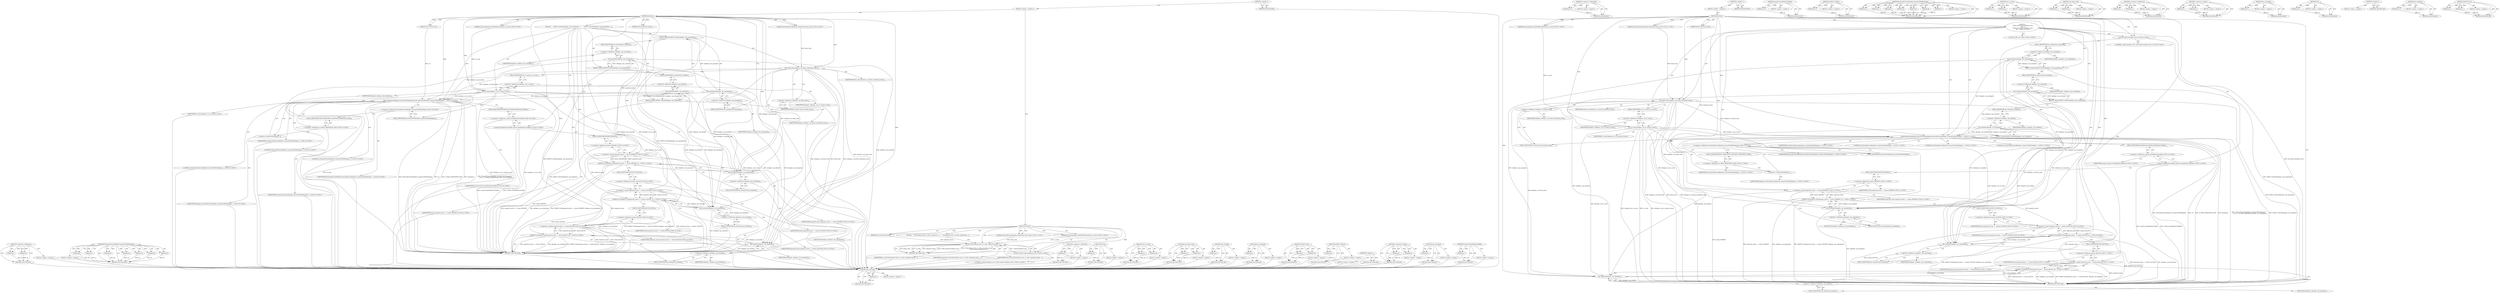 digraph "content.RunAllTasksUntilIdle" {
vulnerable_136 [label=<(METHOD,has_launched)>];
vulnerable_137 [label=<(PARAM,p1)>];
vulnerable_138 [label=<(BLOCK,&lt;empty&gt;,&lt;empty&gt;)>];
vulnerable_139 [label=<(METHOD_RETURN,ANY)>];
vulnerable_164 [label=<(METHOD,&lt;operator&gt;.addressOf)>];
vulnerable_165 [label=<(PARAM,p1)>];
vulnerable_166 [label=<(BLOCK,&lt;empty&gt;,&lt;empty&gt;)>];
vulnerable_167 [label=<(METHOD_RETURN,ANY)>];
vulnerable_6 [label=<(METHOD,&lt;global&gt;)<SUB>1</SUB>>];
vulnerable_7 [label=<(BLOCK,&lt;empty&gt;,&lt;empty&gt;)<SUB>1</SUB>>];
vulnerable_8 [label=<(METHOD,DoTest)<SUB>1</SUB>>];
vulnerable_9 [label="<(PARAM,ExternalProtocolHandler::BlockState block_state)<SUB>1</SUB>>"];
vulnerable_10 [label="<(PARAM,shell_integration::DefaultWebClientState os_state)<SUB>2</SUB>>"];
vulnerable_11 [label=<(PARAM,Action expected_action)<SUB>3</SUB>>];
vulnerable_12 [label="<(BLOCK,{
    GURL url(&quot;mailto:test@test.com&quot;);
     EX...,{
    GURL url(&quot;mailto:test@test.com&quot;);
     EX...)<SUB>3</SUB>>"];
vulnerable_13 [label="<(LOCAL,GURL url: GURL)<SUB>4</SUB>>"];
vulnerable_14 [label="<(url,url(&quot;mailto:test@test.com&quot;))<SUB>4</SUB>>"];
vulnerable_15 [label="<(LITERAL,&quot;mailto:test@test.com&quot;,url(&quot;mailto:test@test.com&quot;))<SUB>4</SUB>>"];
vulnerable_16 [label=<(EXPECT_FALSE,EXPECT_FALSE(delegate_.has_prompted()))<SUB>5</SUB>>];
vulnerable_17 [label=<(has_prompted,delegate_.has_prompted())<SUB>5</SUB>>];
vulnerable_18 [label=<(&lt;operator&gt;.fieldAccess,delegate_.has_prompted)<SUB>5</SUB>>];
vulnerable_19 [label=<(IDENTIFIER,delegate_,delegate_.has_prompted())<SUB>5</SUB>>];
vulnerable_20 [label=<(FIELD_IDENTIFIER,has_prompted,has_prompted)<SUB>5</SUB>>];
vulnerable_21 [label=<(EXPECT_FALSE,EXPECT_FALSE(delegate_.has_launched()))<SUB>6</SUB>>];
vulnerable_22 [label=<(has_launched,delegate_.has_launched())<SUB>6</SUB>>];
vulnerable_23 [label=<(&lt;operator&gt;.fieldAccess,delegate_.has_launched)<SUB>6</SUB>>];
vulnerable_24 [label=<(IDENTIFIER,delegate_,delegate_.has_launched())<SUB>6</SUB>>];
vulnerable_25 [label=<(FIELD_IDENTIFIER,has_launched,has_launched)<SUB>6</SUB>>];
vulnerable_26 [label=<(EXPECT_FALSE,EXPECT_FALSE(delegate_.has_blocked()))<SUB>7</SUB>>];
vulnerable_27 [label=<(has_blocked,delegate_.has_blocked())<SUB>7</SUB>>];
vulnerable_28 [label=<(&lt;operator&gt;.fieldAccess,delegate_.has_blocked)<SUB>7</SUB>>];
vulnerable_29 [label=<(IDENTIFIER,delegate_,delegate_.has_blocked())<SUB>7</SUB>>];
vulnerable_30 [label=<(FIELD_IDENTIFIER,has_blocked,has_blocked)<SUB>7</SUB>>];
vulnerable_31 [label=<(set_block_state,delegate_.set_block_state(block_state))<SUB>9</SUB>>];
vulnerable_32 [label=<(&lt;operator&gt;.fieldAccess,delegate_.set_block_state)<SUB>9</SUB>>];
vulnerable_33 [label=<(IDENTIFIER,delegate_,delegate_.set_block_state(block_state))<SUB>9</SUB>>];
vulnerable_34 [label=<(FIELD_IDENTIFIER,set_block_state,set_block_state)<SUB>9</SUB>>];
vulnerable_35 [label=<(IDENTIFIER,block_state,delegate_.set_block_state(block_state))<SUB>9</SUB>>];
vulnerable_36 [label=<(set_os_state,delegate_.set_os_state(os_state))<SUB>10</SUB>>];
vulnerable_37 [label=<(&lt;operator&gt;.fieldAccess,delegate_.set_os_state)<SUB>10</SUB>>];
vulnerable_38 [label=<(IDENTIFIER,delegate_,delegate_.set_os_state(os_state))<SUB>10</SUB>>];
vulnerable_39 [label=<(FIELD_IDENTIFIER,set_os_state,set_os_state)<SUB>10</SUB>>];
vulnerable_40 [label=<(IDENTIFIER,os_state,delegate_.set_os_state(os_state))<SUB>10</SUB>>];
vulnerable_41 [label="<(ExternalProtocolHandler.LaunchUrlWithDelegate,ExternalProtocolHandler::LaunchUrlWithDelegate(...)<SUB>11</SUB>>"];
vulnerable_42 [label="<(&lt;operator&gt;.fieldAccess,ExternalProtocolHandler::LaunchUrlWithDelegate)<SUB>11</SUB>>"];
vulnerable_43 [label="<(IDENTIFIER,ExternalProtocolHandler,ExternalProtocolHandler::LaunchUrlWithDelegate(...)<SUB>11</SUB>>"];
vulnerable_44 [label=<(FIELD_IDENTIFIER,LaunchUrlWithDelegate,LaunchUrlWithDelegate)<SUB>11</SUB>>];
vulnerable_45 [label="<(IDENTIFIER,url,ExternalProtocolHandler::LaunchUrlWithDelegate(...)<SUB>12</SUB>>"];
vulnerable_46 [label="<(LITERAL,0,ExternalProtocolHandler::LaunchUrlWithDelegate(...)<SUB>12</SUB>>"];
vulnerable_47 [label="<(LITERAL,0,ExternalProtocolHandler::LaunchUrlWithDelegate(...)<SUB>12</SUB>>"];
vulnerable_48 [label="<(&lt;operator&gt;.fieldAccess,ui::PAGE_TRANSITION_LINK)<SUB>12</SUB>>"];
vulnerable_49 [label="<(IDENTIFIER,ui,ExternalProtocolHandler::LaunchUrlWithDelegate(...)<SUB>12</SUB>>"];
vulnerable_50 [label=<(FIELD_IDENTIFIER,PAGE_TRANSITION_LINK,PAGE_TRANSITION_LINK)<SUB>12</SUB>>];
vulnerable_51 [label="<(LITERAL,true,ExternalProtocolHandler::LaunchUrlWithDelegate(...)<SUB>12</SUB>>"];
vulnerable_52 [label=<(&lt;operator&gt;.addressOf,&amp;delegate_)<SUB>12</SUB>>];
vulnerable_53 [label="<(IDENTIFIER,delegate_,ExternalProtocolHandler::LaunchUrlWithDelegate(...)<SUB>12</SUB>>"];
vulnerable_54 [label="<(content.RunAllTasksUntilIdle,content::RunAllTasksUntilIdle())<SUB>13</SUB>>"];
vulnerable_55 [label="<(&lt;operator&gt;.fieldAccess,content::RunAllTasksUntilIdle)<SUB>13</SUB>>"];
vulnerable_56 [label="<(IDENTIFIER,content,content::RunAllTasksUntilIdle())<SUB>13</SUB>>"];
vulnerable_57 [label=<(FIELD_IDENTIFIER,RunAllTasksUntilIdle,RunAllTasksUntilIdle)<SUB>13</SUB>>];
vulnerable_58 [label="<(EXPECT_EQ,EXPECT_EQ(expected_action == Action::PROMPT, de...)<SUB>15</SUB>>"];
vulnerable_59 [label="<(&lt;operator&gt;.equals,expected_action == Action::PROMPT)<SUB>15</SUB>>"];
vulnerable_60 [label="<(IDENTIFIER,expected_action,expected_action == Action::PROMPT)<SUB>15</SUB>>"];
vulnerable_61 [label="<(&lt;operator&gt;.fieldAccess,Action::PROMPT)<SUB>15</SUB>>"];
vulnerable_62 [label="<(IDENTIFIER,Action,expected_action == Action::PROMPT)<SUB>15</SUB>>"];
vulnerable_63 [label=<(FIELD_IDENTIFIER,PROMPT,PROMPT)<SUB>15</SUB>>];
vulnerable_64 [label=<(has_prompted,delegate_.has_prompted())<SUB>15</SUB>>];
vulnerable_65 [label=<(&lt;operator&gt;.fieldAccess,delegate_.has_prompted)<SUB>15</SUB>>];
vulnerable_66 [label=<(IDENTIFIER,delegate_,delegate_.has_prompted())<SUB>15</SUB>>];
vulnerable_67 [label=<(FIELD_IDENTIFIER,has_prompted,has_prompted)<SUB>15</SUB>>];
vulnerable_68 [label="<(EXPECT_EQ,EXPECT_EQ(expected_action == Action::LAUNCH, de...)<SUB>16</SUB>>"];
vulnerable_69 [label="<(&lt;operator&gt;.equals,expected_action == Action::LAUNCH)<SUB>16</SUB>>"];
vulnerable_70 [label="<(IDENTIFIER,expected_action,expected_action == Action::LAUNCH)<SUB>16</SUB>>"];
vulnerable_71 [label="<(&lt;operator&gt;.fieldAccess,Action::LAUNCH)<SUB>16</SUB>>"];
vulnerable_72 [label="<(IDENTIFIER,Action,expected_action == Action::LAUNCH)<SUB>16</SUB>>"];
vulnerable_73 [label=<(FIELD_IDENTIFIER,LAUNCH,LAUNCH)<SUB>16</SUB>>];
vulnerable_74 [label=<(has_launched,delegate_.has_launched())<SUB>16</SUB>>];
vulnerable_75 [label=<(&lt;operator&gt;.fieldAccess,delegate_.has_launched)<SUB>16</SUB>>];
vulnerable_76 [label=<(IDENTIFIER,delegate_,delegate_.has_launched())<SUB>16</SUB>>];
vulnerable_77 [label=<(FIELD_IDENTIFIER,has_launched,has_launched)<SUB>16</SUB>>];
vulnerable_78 [label="<(EXPECT_EQ,EXPECT_EQ(expected_action == Action::BLOCK, del...)<SUB>17</SUB>>"];
vulnerable_79 [label="<(&lt;operator&gt;.equals,expected_action == Action::BLOCK)<SUB>17</SUB>>"];
vulnerable_80 [label="<(IDENTIFIER,expected_action,expected_action == Action::BLOCK)<SUB>17</SUB>>"];
vulnerable_81 [label="<(&lt;operator&gt;.fieldAccess,Action::BLOCK)<SUB>17</SUB>>"];
vulnerable_82 [label="<(IDENTIFIER,Action,expected_action == Action::BLOCK)<SUB>17</SUB>>"];
vulnerable_83 [label=<(FIELD_IDENTIFIER,BLOCK,BLOCK)<SUB>17</SUB>>];
vulnerable_84 [label=<(has_blocked,delegate_.has_blocked())<SUB>17</SUB>>];
vulnerable_85 [label=<(&lt;operator&gt;.fieldAccess,delegate_.has_blocked)<SUB>17</SUB>>];
vulnerable_86 [label=<(IDENTIFIER,delegate_,delegate_.has_blocked())<SUB>17</SUB>>];
vulnerable_87 [label=<(FIELD_IDENTIFIER,has_blocked,has_blocked)<SUB>17</SUB>>];
vulnerable_88 [label=<(METHOD_RETURN,void)<SUB>1</SUB>>];
vulnerable_90 [label=<(METHOD_RETURN,ANY)<SUB>1</SUB>>];
vulnerable_168 [label=<(METHOD,content.RunAllTasksUntilIdle)>];
vulnerable_169 [label=<(PARAM,p1)>];
vulnerable_170 [label=<(BLOCK,&lt;empty&gt;,&lt;empty&gt;)>];
vulnerable_171 [label=<(METHOD_RETURN,ANY)>];
vulnerable_123 [label=<(METHOD,EXPECT_FALSE)>];
vulnerable_124 [label=<(PARAM,p1)>];
vulnerable_125 [label=<(BLOCK,&lt;empty&gt;,&lt;empty&gt;)>];
vulnerable_126 [label=<(METHOD_RETURN,ANY)>];
vulnerable_154 [label=<(METHOD,ExternalProtocolHandler.LaunchUrlWithDelegate)>];
vulnerable_155 [label=<(PARAM,p1)>];
vulnerable_156 [label=<(PARAM,p2)>];
vulnerable_157 [label=<(PARAM,p3)>];
vulnerable_158 [label=<(PARAM,p4)>];
vulnerable_159 [label=<(PARAM,p5)>];
vulnerable_160 [label=<(PARAM,p6)>];
vulnerable_161 [label=<(PARAM,p7)>];
vulnerable_162 [label=<(BLOCK,&lt;empty&gt;,&lt;empty&gt;)>];
vulnerable_163 [label=<(METHOD_RETURN,ANY)>];
vulnerable_149 [label=<(METHOD,set_os_state)>];
vulnerable_150 [label=<(PARAM,p1)>];
vulnerable_151 [label=<(PARAM,p2)>];
vulnerable_152 [label=<(BLOCK,&lt;empty&gt;,&lt;empty&gt;)>];
vulnerable_153 [label=<(METHOD_RETURN,ANY)>];
vulnerable_144 [label=<(METHOD,set_block_state)>];
vulnerable_145 [label=<(PARAM,p1)>];
vulnerable_146 [label=<(PARAM,p2)>];
vulnerable_147 [label=<(BLOCK,&lt;empty&gt;,&lt;empty&gt;)>];
vulnerable_148 [label=<(METHOD_RETURN,ANY)>];
vulnerable_131 [label=<(METHOD,&lt;operator&gt;.fieldAccess)>];
vulnerable_132 [label=<(PARAM,p1)>];
vulnerable_133 [label=<(PARAM,p2)>];
vulnerable_134 [label=<(BLOCK,&lt;empty&gt;,&lt;empty&gt;)>];
vulnerable_135 [label=<(METHOD_RETURN,ANY)>];
vulnerable_177 [label=<(METHOD,&lt;operator&gt;.equals)>];
vulnerable_178 [label=<(PARAM,p1)>];
vulnerable_179 [label=<(PARAM,p2)>];
vulnerable_180 [label=<(BLOCK,&lt;empty&gt;,&lt;empty&gt;)>];
vulnerable_181 [label=<(METHOD_RETURN,ANY)>];
vulnerable_127 [label=<(METHOD,has_prompted)>];
vulnerable_128 [label=<(PARAM,p1)>];
vulnerable_129 [label=<(BLOCK,&lt;empty&gt;,&lt;empty&gt;)>];
vulnerable_130 [label=<(METHOD_RETURN,ANY)>];
vulnerable_119 [label=<(METHOD,url)>];
vulnerable_120 [label=<(PARAM,p1)>];
vulnerable_121 [label=<(BLOCK,&lt;empty&gt;,&lt;empty&gt;)>];
vulnerable_122 [label=<(METHOD_RETURN,ANY)>];
vulnerable_113 [label=<(METHOD,&lt;global&gt;)<SUB>1</SUB>>];
vulnerable_114 [label=<(BLOCK,&lt;empty&gt;,&lt;empty&gt;)>];
vulnerable_115 [label=<(METHOD_RETURN,ANY)>];
vulnerable_140 [label=<(METHOD,has_blocked)>];
vulnerable_141 [label=<(PARAM,p1)>];
vulnerable_142 [label=<(BLOCK,&lt;empty&gt;,&lt;empty&gt;)>];
vulnerable_143 [label=<(METHOD_RETURN,ANY)>];
vulnerable_172 [label=<(METHOD,EXPECT_EQ)>];
vulnerable_173 [label=<(PARAM,p1)>];
vulnerable_174 [label=<(PARAM,p2)>];
vulnerable_175 [label=<(BLOCK,&lt;empty&gt;,&lt;empty&gt;)>];
vulnerable_176 [label=<(METHOD_RETURN,ANY)>];
fixed_142 [label=<(METHOD,&lt;operator&gt;.fieldAccess)>];
fixed_143 [label=<(PARAM,p1)>];
fixed_144 [label=<(PARAM,p2)>];
fixed_145 [label=<(BLOCK,&lt;empty&gt;,&lt;empty&gt;)>];
fixed_146 [label=<(METHOD_RETURN,ANY)>];
fixed_165 [label=<(METHOD,ExternalProtocolHandler.LaunchUrlWithDelegate)>];
fixed_166 [label=<(PARAM,p1)>];
fixed_167 [label=<(PARAM,p2)>];
fixed_168 [label=<(PARAM,p3)>];
fixed_169 [label=<(PARAM,p4)>];
fixed_170 [label=<(PARAM,p5)>];
fixed_171 [label=<(PARAM,p6)>];
fixed_172 [label=<(PARAM,p7)>];
fixed_173 [label=<(BLOCK,&lt;empty&gt;,&lt;empty&gt;)>];
fixed_174 [label=<(METHOD_RETURN,ANY)>];
fixed_6 [label=<(METHOD,&lt;global&gt;)<SUB>1</SUB>>];
fixed_7 [label=<(BLOCK,&lt;empty&gt;,&lt;empty&gt;)<SUB>1</SUB>>];
fixed_8 [label=<(METHOD,DoTest)<SUB>1</SUB>>];
fixed_9 [label="<(PARAM,ExternalProtocolHandler::BlockState block_state)<SUB>1</SUB>>"];
fixed_10 [label="<(PARAM,shell_integration::DefaultWebClientState os_state)<SUB>2</SUB>>"];
fixed_11 [label=<(PARAM,Action expected_action)<SUB>3</SUB>>];
fixed_12 [label=<(BLOCK,{
    DoTest(block_state, os_state, expected_ac...,{
    DoTest(block_state, os_state, expected_ac...)<SUB>3</SUB>>];
fixed_13 [label=<(DoTest,DoTest(block_state, os_state, expected_action,
...)<SUB>4</SUB>>];
fixed_14 [label=<(IDENTIFIER,block_state,DoTest(block_state, os_state, expected_action,
...)<SUB>4</SUB>>];
fixed_15 [label=<(IDENTIFIER,os_state,DoTest(block_state, os_state, expected_action,
...)<SUB>4</SUB>>];
fixed_16 [label=<(IDENTIFIER,expected_action,DoTest(block_state, os_state, expected_action,
...)<SUB>4</SUB>>];
fixed_17 [label="<(GURL,GURL(&quot;mailto:test@test.com&quot;))<SUB>5</SUB>>"];
fixed_18 [label="<(LITERAL,&quot;mailto:test@test.com&quot;,GURL(&quot;mailto:test@test.com&quot;))<SUB>5</SUB>>"];
fixed_19 [label=<(METHOD_RETURN,void)<SUB>1</SUB>>];
fixed_21 [label=<(METHOD,DoTest)<SUB>8</SUB>>];
fixed_22 [label="<(PARAM,ExternalProtocolHandler::BlockState block_state)<SUB>8</SUB>>"];
fixed_23 [label="<(PARAM,shell_integration::DefaultWebClientState os_state)<SUB>9</SUB>>"];
fixed_24 [label=<(PARAM,Action expected_action)<SUB>10</SUB>>];
fixed_25 [label=<(PARAM,const GURL&amp; url)<SUB>11</SUB>>];
fixed_26 [label=<(BLOCK,{
     EXPECT_FALSE(delegate_.has_prompted());
...,{
     EXPECT_FALSE(delegate_.has_prompted());
...)<SUB>11</SUB>>];
fixed_27 [label=<(EXPECT_FALSE,EXPECT_FALSE(delegate_.has_prompted()))<SUB>12</SUB>>];
fixed_28 [label=<(has_prompted,delegate_.has_prompted())<SUB>12</SUB>>];
fixed_29 [label=<(&lt;operator&gt;.fieldAccess,delegate_.has_prompted)<SUB>12</SUB>>];
fixed_30 [label=<(IDENTIFIER,delegate_,delegate_.has_prompted())<SUB>12</SUB>>];
fixed_31 [label=<(FIELD_IDENTIFIER,has_prompted,has_prompted)<SUB>12</SUB>>];
fixed_32 [label=<(EXPECT_FALSE,EXPECT_FALSE(delegate_.has_launched()))<SUB>13</SUB>>];
fixed_33 [label=<(has_launched,delegate_.has_launched())<SUB>13</SUB>>];
fixed_34 [label=<(&lt;operator&gt;.fieldAccess,delegate_.has_launched)<SUB>13</SUB>>];
fixed_35 [label=<(IDENTIFIER,delegate_,delegate_.has_launched())<SUB>13</SUB>>];
fixed_36 [label=<(FIELD_IDENTIFIER,has_launched,has_launched)<SUB>13</SUB>>];
fixed_37 [label=<(EXPECT_FALSE,EXPECT_FALSE(delegate_.has_blocked()))<SUB>14</SUB>>];
fixed_38 [label=<(has_blocked,delegate_.has_blocked())<SUB>14</SUB>>];
fixed_39 [label=<(&lt;operator&gt;.fieldAccess,delegate_.has_blocked)<SUB>14</SUB>>];
fixed_40 [label=<(IDENTIFIER,delegate_,delegate_.has_blocked())<SUB>14</SUB>>];
fixed_41 [label=<(FIELD_IDENTIFIER,has_blocked,has_blocked)<SUB>14</SUB>>];
fixed_42 [label=<(set_block_state,delegate_.set_block_state(block_state))<SUB>16</SUB>>];
fixed_43 [label=<(&lt;operator&gt;.fieldAccess,delegate_.set_block_state)<SUB>16</SUB>>];
fixed_44 [label=<(IDENTIFIER,delegate_,delegate_.set_block_state(block_state))<SUB>16</SUB>>];
fixed_45 [label=<(FIELD_IDENTIFIER,set_block_state,set_block_state)<SUB>16</SUB>>];
fixed_46 [label=<(IDENTIFIER,block_state,delegate_.set_block_state(block_state))<SUB>16</SUB>>];
fixed_47 [label=<(set_os_state,delegate_.set_os_state(os_state))<SUB>17</SUB>>];
fixed_48 [label=<(&lt;operator&gt;.fieldAccess,delegate_.set_os_state)<SUB>17</SUB>>];
fixed_49 [label=<(IDENTIFIER,delegate_,delegate_.set_os_state(os_state))<SUB>17</SUB>>];
fixed_50 [label=<(FIELD_IDENTIFIER,set_os_state,set_os_state)<SUB>17</SUB>>];
fixed_51 [label=<(IDENTIFIER,os_state,delegate_.set_os_state(os_state))<SUB>17</SUB>>];
fixed_52 [label="<(ExternalProtocolHandler.LaunchUrlWithDelegate,ExternalProtocolHandler::LaunchUrlWithDelegate(...)<SUB>18</SUB>>"];
fixed_53 [label="<(&lt;operator&gt;.fieldAccess,ExternalProtocolHandler::LaunchUrlWithDelegate)<SUB>18</SUB>>"];
fixed_54 [label="<(IDENTIFIER,ExternalProtocolHandler,ExternalProtocolHandler::LaunchUrlWithDelegate(...)<SUB>18</SUB>>"];
fixed_55 [label=<(FIELD_IDENTIFIER,LaunchUrlWithDelegate,LaunchUrlWithDelegate)<SUB>18</SUB>>];
fixed_56 [label="<(IDENTIFIER,url,ExternalProtocolHandler::LaunchUrlWithDelegate(...)<SUB>19</SUB>>"];
fixed_57 [label="<(LITERAL,0,ExternalProtocolHandler::LaunchUrlWithDelegate(...)<SUB>19</SUB>>"];
fixed_58 [label="<(LITERAL,0,ExternalProtocolHandler::LaunchUrlWithDelegate(...)<SUB>19</SUB>>"];
fixed_59 [label="<(&lt;operator&gt;.fieldAccess,ui::PAGE_TRANSITION_LINK)<SUB>19</SUB>>"];
fixed_60 [label="<(IDENTIFIER,ui,ExternalProtocolHandler::LaunchUrlWithDelegate(...)<SUB>19</SUB>>"];
fixed_61 [label=<(FIELD_IDENTIFIER,PAGE_TRANSITION_LINK,PAGE_TRANSITION_LINK)<SUB>19</SUB>>];
fixed_62 [label="<(LITERAL,true,ExternalProtocolHandler::LaunchUrlWithDelegate(...)<SUB>19</SUB>>"];
fixed_63 [label=<(&lt;operator&gt;.addressOf,&amp;delegate_)<SUB>19</SUB>>];
fixed_64 [label="<(IDENTIFIER,delegate_,ExternalProtocolHandler::LaunchUrlWithDelegate(...)<SUB>19</SUB>>"];
fixed_65 [label="<(content.RunAllTasksUntilIdle,content::RunAllTasksUntilIdle())<SUB>20</SUB>>"];
fixed_66 [label="<(&lt;operator&gt;.fieldAccess,content::RunAllTasksUntilIdle)<SUB>20</SUB>>"];
fixed_67 [label="<(IDENTIFIER,content,content::RunAllTasksUntilIdle())<SUB>20</SUB>>"];
fixed_68 [label=<(FIELD_IDENTIFIER,RunAllTasksUntilIdle,RunAllTasksUntilIdle)<SUB>20</SUB>>];
fixed_69 [label="<(EXPECT_EQ,EXPECT_EQ(expected_action == Action::PROMPT, de...)<SUB>22</SUB>>"];
fixed_70 [label="<(&lt;operator&gt;.equals,expected_action == Action::PROMPT)<SUB>22</SUB>>"];
fixed_71 [label="<(IDENTIFIER,expected_action,expected_action == Action::PROMPT)<SUB>22</SUB>>"];
fixed_72 [label="<(&lt;operator&gt;.fieldAccess,Action::PROMPT)<SUB>22</SUB>>"];
fixed_73 [label="<(IDENTIFIER,Action,expected_action == Action::PROMPT)<SUB>22</SUB>>"];
fixed_74 [label=<(FIELD_IDENTIFIER,PROMPT,PROMPT)<SUB>22</SUB>>];
fixed_75 [label=<(has_prompted,delegate_.has_prompted())<SUB>22</SUB>>];
fixed_76 [label=<(&lt;operator&gt;.fieldAccess,delegate_.has_prompted)<SUB>22</SUB>>];
fixed_77 [label=<(IDENTIFIER,delegate_,delegate_.has_prompted())<SUB>22</SUB>>];
fixed_78 [label=<(FIELD_IDENTIFIER,has_prompted,has_prompted)<SUB>22</SUB>>];
fixed_79 [label="<(EXPECT_EQ,EXPECT_EQ(expected_action == Action::LAUNCH, de...)<SUB>23</SUB>>"];
fixed_80 [label="<(&lt;operator&gt;.equals,expected_action == Action::LAUNCH)<SUB>23</SUB>>"];
fixed_81 [label="<(IDENTIFIER,expected_action,expected_action == Action::LAUNCH)<SUB>23</SUB>>"];
fixed_82 [label="<(&lt;operator&gt;.fieldAccess,Action::LAUNCH)<SUB>23</SUB>>"];
fixed_83 [label="<(IDENTIFIER,Action,expected_action == Action::LAUNCH)<SUB>23</SUB>>"];
fixed_84 [label=<(FIELD_IDENTIFIER,LAUNCH,LAUNCH)<SUB>23</SUB>>];
fixed_85 [label=<(has_launched,delegate_.has_launched())<SUB>23</SUB>>];
fixed_86 [label=<(&lt;operator&gt;.fieldAccess,delegate_.has_launched)<SUB>23</SUB>>];
fixed_87 [label=<(IDENTIFIER,delegate_,delegate_.has_launched())<SUB>23</SUB>>];
fixed_88 [label=<(FIELD_IDENTIFIER,has_launched,has_launched)<SUB>23</SUB>>];
fixed_89 [label="<(EXPECT_EQ,EXPECT_EQ(expected_action == Action::BLOCK, del...)<SUB>24</SUB>>"];
fixed_90 [label="<(&lt;operator&gt;.equals,expected_action == Action::BLOCK)<SUB>24</SUB>>"];
fixed_91 [label="<(IDENTIFIER,expected_action,expected_action == Action::BLOCK)<SUB>24</SUB>>"];
fixed_92 [label="<(&lt;operator&gt;.fieldAccess,Action::BLOCK)<SUB>24</SUB>>"];
fixed_93 [label="<(IDENTIFIER,Action,expected_action == Action::BLOCK)<SUB>24</SUB>>"];
fixed_94 [label=<(FIELD_IDENTIFIER,BLOCK,BLOCK)<SUB>24</SUB>>];
fixed_95 [label=<(has_blocked,delegate_.has_blocked())<SUB>24</SUB>>];
fixed_96 [label=<(&lt;operator&gt;.fieldAccess,delegate_.has_blocked)<SUB>24</SUB>>];
fixed_97 [label=<(IDENTIFIER,delegate_,delegate_.has_blocked())<SUB>24</SUB>>];
fixed_98 [label=<(FIELD_IDENTIFIER,has_blocked,has_blocked)<SUB>24</SUB>>];
fixed_99 [label=<(METHOD_RETURN,void)<SUB>8</SUB>>];
fixed_101 [label=<(METHOD_RETURN,ANY)<SUB>1</SUB>>];
fixed_175 [label=<(METHOD,&lt;operator&gt;.addressOf)>];
fixed_176 [label=<(PARAM,p1)>];
fixed_177 [label=<(BLOCK,&lt;empty&gt;,&lt;empty&gt;)>];
fixed_178 [label=<(METHOD_RETURN,ANY)>];
fixed_130 [label=<(METHOD,GURL)>];
fixed_131 [label=<(PARAM,p1)>];
fixed_132 [label=<(BLOCK,&lt;empty&gt;,&lt;empty&gt;)>];
fixed_133 [label=<(METHOD_RETURN,ANY)>];
fixed_160 [label=<(METHOD,set_os_state)>];
fixed_161 [label=<(PARAM,p1)>];
fixed_162 [label=<(PARAM,p2)>];
fixed_163 [label=<(BLOCK,&lt;empty&gt;,&lt;empty&gt;)>];
fixed_164 [label=<(METHOD_RETURN,ANY)>];
fixed_155 [label=<(METHOD,set_block_state)>];
fixed_156 [label=<(PARAM,p1)>];
fixed_157 [label=<(PARAM,p2)>];
fixed_158 [label=<(BLOCK,&lt;empty&gt;,&lt;empty&gt;)>];
fixed_159 [label=<(METHOD_RETURN,ANY)>];
fixed_151 [label=<(METHOD,has_blocked)>];
fixed_152 [label=<(PARAM,p1)>];
fixed_153 [label=<(BLOCK,&lt;empty&gt;,&lt;empty&gt;)>];
fixed_154 [label=<(METHOD_RETURN,ANY)>];
fixed_138 [label=<(METHOD,has_prompted)>];
fixed_139 [label=<(PARAM,p1)>];
fixed_140 [label=<(BLOCK,&lt;empty&gt;,&lt;empty&gt;)>];
fixed_141 [label=<(METHOD_RETURN,ANY)>];
fixed_183 [label=<(METHOD,EXPECT_EQ)>];
fixed_184 [label=<(PARAM,p1)>];
fixed_185 [label=<(PARAM,p2)>];
fixed_186 [label=<(BLOCK,&lt;empty&gt;,&lt;empty&gt;)>];
fixed_187 [label=<(METHOD_RETURN,ANY)>];
fixed_134 [label=<(METHOD,EXPECT_FALSE)>];
fixed_135 [label=<(PARAM,p1)>];
fixed_136 [label=<(BLOCK,&lt;empty&gt;,&lt;empty&gt;)>];
fixed_137 [label=<(METHOD_RETURN,ANY)>];
fixed_124 [label=<(METHOD,&lt;global&gt;)<SUB>1</SUB>>];
fixed_125 [label=<(BLOCK,&lt;empty&gt;,&lt;empty&gt;)>];
fixed_126 [label=<(METHOD_RETURN,ANY)>];
fixed_188 [label=<(METHOD,&lt;operator&gt;.equals)>];
fixed_189 [label=<(PARAM,p1)>];
fixed_190 [label=<(PARAM,p2)>];
fixed_191 [label=<(BLOCK,&lt;empty&gt;,&lt;empty&gt;)>];
fixed_192 [label=<(METHOD_RETURN,ANY)>];
fixed_147 [label=<(METHOD,has_launched)>];
fixed_148 [label=<(PARAM,p1)>];
fixed_149 [label=<(BLOCK,&lt;empty&gt;,&lt;empty&gt;)>];
fixed_150 [label=<(METHOD_RETURN,ANY)>];
fixed_179 [label=<(METHOD,content.RunAllTasksUntilIdle)>];
fixed_180 [label=<(PARAM,p1)>];
fixed_181 [label=<(BLOCK,&lt;empty&gt;,&lt;empty&gt;)>];
fixed_182 [label=<(METHOD_RETURN,ANY)>];
vulnerable_136 -> vulnerable_137  [key=0, label="AST: "];
vulnerable_136 -> vulnerable_137  [key=1, label="DDG: "];
vulnerable_136 -> vulnerable_138  [key=0, label="AST: "];
vulnerable_136 -> vulnerable_139  [key=0, label="AST: "];
vulnerable_136 -> vulnerable_139  [key=1, label="CFG: "];
vulnerable_137 -> vulnerable_139  [key=0, label="DDG: p1"];
vulnerable_164 -> vulnerable_165  [key=0, label="AST: "];
vulnerable_164 -> vulnerable_165  [key=1, label="DDG: "];
vulnerable_164 -> vulnerable_166  [key=0, label="AST: "];
vulnerable_164 -> vulnerable_167  [key=0, label="AST: "];
vulnerable_164 -> vulnerable_167  [key=1, label="CFG: "];
vulnerable_165 -> vulnerable_167  [key=0, label="DDG: p1"];
vulnerable_6 -> vulnerable_7  [key=0, label="AST: "];
vulnerable_6 -> vulnerable_90  [key=0, label="AST: "];
vulnerable_6 -> vulnerable_90  [key=1, label="CFG: "];
vulnerable_7 -> vulnerable_8  [key=0, label="AST: "];
vulnerable_8 -> vulnerable_9  [key=0, label="AST: "];
vulnerable_8 -> vulnerable_9  [key=1, label="DDG: "];
vulnerable_8 -> vulnerable_10  [key=0, label="AST: "];
vulnerable_8 -> vulnerable_10  [key=1, label="DDG: "];
vulnerable_8 -> vulnerable_11  [key=0, label="AST: "];
vulnerable_8 -> vulnerable_11  [key=1, label="DDG: "];
vulnerable_8 -> vulnerable_12  [key=0, label="AST: "];
vulnerable_8 -> vulnerable_88  [key=0, label="AST: "];
vulnerable_8 -> vulnerable_14  [key=0, label="CFG: "];
vulnerable_8 -> vulnerable_14  [key=1, label="DDG: "];
vulnerable_8 -> vulnerable_31  [key=0, label="DDG: "];
vulnerable_8 -> vulnerable_36  [key=0, label="DDG: "];
vulnerable_8 -> vulnerable_41  [key=0, label="DDG: "];
vulnerable_8 -> vulnerable_59  [key=0, label="DDG: "];
vulnerable_8 -> vulnerable_64  [key=0, label="DDG: "];
vulnerable_8 -> vulnerable_69  [key=0, label="DDG: "];
vulnerable_8 -> vulnerable_74  [key=0, label="DDG: "];
vulnerable_8 -> vulnerable_79  [key=0, label="DDG: "];
vulnerable_8 -> vulnerable_84  [key=0, label="DDG: "];
vulnerable_9 -> vulnerable_31  [key=0, label="DDG: block_state"];
vulnerable_10 -> vulnerable_36  [key=0, label="DDG: os_state"];
vulnerable_11 -> vulnerable_59  [key=0, label="DDG: expected_action"];
vulnerable_12 -> vulnerable_13  [key=0, label="AST: "];
vulnerable_12 -> vulnerable_14  [key=0, label="AST: "];
vulnerable_12 -> vulnerable_16  [key=0, label="AST: "];
vulnerable_12 -> vulnerable_21  [key=0, label="AST: "];
vulnerable_12 -> vulnerable_26  [key=0, label="AST: "];
vulnerable_12 -> vulnerable_31  [key=0, label="AST: "];
vulnerable_12 -> vulnerable_36  [key=0, label="AST: "];
vulnerable_12 -> vulnerable_41  [key=0, label="AST: "];
vulnerable_12 -> vulnerable_54  [key=0, label="AST: "];
vulnerable_12 -> vulnerable_58  [key=0, label="AST: "];
vulnerable_12 -> vulnerable_68  [key=0, label="AST: "];
vulnerable_12 -> vulnerable_78  [key=0, label="AST: "];
vulnerable_14 -> vulnerable_15  [key=0, label="AST: "];
vulnerable_14 -> vulnerable_20  [key=0, label="CFG: "];
vulnerable_14 -> vulnerable_88  [key=0, label="DDG: url(&quot;mailto:test@test.com&quot;)"];
vulnerable_16 -> vulnerable_17  [key=0, label="AST: "];
vulnerable_16 -> vulnerable_25  [key=0, label="CFG: "];
vulnerable_16 -> vulnerable_88  [key=0, label="DDG: EXPECT_FALSE(delegate_.has_prompted())"];
vulnerable_17 -> vulnerable_18  [key=0, label="AST: "];
vulnerable_17 -> vulnerable_16  [key=0, label="CFG: "];
vulnerable_17 -> vulnerable_16  [key=1, label="DDG: delegate_.has_prompted"];
vulnerable_17 -> vulnerable_41  [key=0, label="DDG: delegate_.has_prompted"];
vulnerable_17 -> vulnerable_64  [key=0, label="DDG: delegate_.has_prompted"];
vulnerable_17 -> vulnerable_74  [key=0, label="DDG: delegate_.has_prompted"];
vulnerable_17 -> vulnerable_84  [key=0, label="DDG: delegate_.has_prompted"];
vulnerable_18 -> vulnerable_19  [key=0, label="AST: "];
vulnerable_18 -> vulnerable_20  [key=0, label="AST: "];
vulnerable_18 -> vulnerable_17  [key=0, label="CFG: "];
vulnerable_20 -> vulnerable_18  [key=0, label="CFG: "];
vulnerable_21 -> vulnerable_22  [key=0, label="AST: "];
vulnerable_21 -> vulnerable_30  [key=0, label="CFG: "];
vulnerable_21 -> vulnerable_88  [key=0, label="DDG: EXPECT_FALSE(delegate_.has_launched())"];
vulnerable_22 -> vulnerable_23  [key=0, label="AST: "];
vulnerable_22 -> vulnerable_21  [key=0, label="CFG: "];
vulnerable_22 -> vulnerable_21  [key=1, label="DDG: delegate_.has_launched"];
vulnerable_22 -> vulnerable_41  [key=0, label="DDG: delegate_.has_launched"];
vulnerable_22 -> vulnerable_64  [key=0, label="DDG: delegate_.has_launched"];
vulnerable_22 -> vulnerable_74  [key=0, label="DDG: delegate_.has_launched"];
vulnerable_22 -> vulnerable_84  [key=0, label="DDG: delegate_.has_launched"];
vulnerable_23 -> vulnerable_24  [key=0, label="AST: "];
vulnerable_23 -> vulnerable_25  [key=0, label="AST: "];
vulnerable_23 -> vulnerable_22  [key=0, label="CFG: "];
vulnerable_25 -> vulnerable_23  [key=0, label="CFG: "];
vulnerable_26 -> vulnerable_27  [key=0, label="AST: "];
vulnerable_26 -> vulnerable_34  [key=0, label="CFG: "];
vulnerable_26 -> vulnerable_88  [key=0, label="DDG: EXPECT_FALSE(delegate_.has_blocked())"];
vulnerable_27 -> vulnerable_28  [key=0, label="AST: "];
vulnerable_27 -> vulnerable_26  [key=0, label="CFG: "];
vulnerable_27 -> vulnerable_26  [key=1, label="DDG: delegate_.has_blocked"];
vulnerable_27 -> vulnerable_41  [key=0, label="DDG: delegate_.has_blocked"];
vulnerable_27 -> vulnerable_64  [key=0, label="DDG: delegate_.has_blocked"];
vulnerable_27 -> vulnerable_74  [key=0, label="DDG: delegate_.has_blocked"];
vulnerable_27 -> vulnerable_84  [key=0, label="DDG: delegate_.has_blocked"];
vulnerable_28 -> vulnerable_29  [key=0, label="AST: "];
vulnerable_28 -> vulnerable_30  [key=0, label="AST: "];
vulnerable_28 -> vulnerable_27  [key=0, label="CFG: "];
vulnerable_30 -> vulnerable_28  [key=0, label="CFG: "];
vulnerable_31 -> vulnerable_32  [key=0, label="AST: "];
vulnerable_31 -> vulnerable_35  [key=0, label="AST: "];
vulnerable_31 -> vulnerable_39  [key=0, label="CFG: "];
vulnerable_31 -> vulnerable_88  [key=0, label="DDG: delegate_.set_block_state"];
vulnerable_31 -> vulnerable_88  [key=1, label="DDG: block_state"];
vulnerable_31 -> vulnerable_88  [key=2, label="DDG: delegate_.set_block_state(block_state)"];
vulnerable_31 -> vulnerable_41  [key=0, label="DDG: delegate_.set_block_state"];
vulnerable_31 -> vulnerable_64  [key=0, label="DDG: delegate_.set_block_state"];
vulnerable_31 -> vulnerable_74  [key=0, label="DDG: delegate_.set_block_state"];
vulnerable_31 -> vulnerable_84  [key=0, label="DDG: delegate_.set_block_state"];
vulnerable_32 -> vulnerable_33  [key=0, label="AST: "];
vulnerable_32 -> vulnerable_34  [key=0, label="AST: "];
vulnerable_32 -> vulnerable_31  [key=0, label="CFG: "];
vulnerable_34 -> vulnerable_32  [key=0, label="CFG: "];
vulnerable_36 -> vulnerable_37  [key=0, label="AST: "];
vulnerable_36 -> vulnerable_40  [key=0, label="AST: "];
vulnerable_36 -> vulnerable_44  [key=0, label="CFG: "];
vulnerable_36 -> vulnerable_88  [key=0, label="DDG: delegate_.set_os_state"];
vulnerable_36 -> vulnerable_88  [key=1, label="DDG: os_state"];
vulnerable_36 -> vulnerable_88  [key=2, label="DDG: delegate_.set_os_state(os_state)"];
vulnerable_36 -> vulnerable_41  [key=0, label="DDG: delegate_.set_os_state"];
vulnerable_36 -> vulnerable_64  [key=0, label="DDG: delegate_.set_os_state"];
vulnerable_36 -> vulnerable_74  [key=0, label="DDG: delegate_.set_os_state"];
vulnerable_36 -> vulnerable_84  [key=0, label="DDG: delegate_.set_os_state"];
vulnerable_37 -> vulnerable_38  [key=0, label="AST: "];
vulnerable_37 -> vulnerable_39  [key=0, label="AST: "];
vulnerable_37 -> vulnerable_36  [key=0, label="CFG: "];
vulnerable_39 -> vulnerable_37  [key=0, label="CFG: "];
vulnerable_41 -> vulnerable_42  [key=0, label="AST: "];
vulnerable_41 -> vulnerable_45  [key=0, label="AST: "];
vulnerable_41 -> vulnerable_46  [key=0, label="AST: "];
vulnerable_41 -> vulnerable_47  [key=0, label="AST: "];
vulnerable_41 -> vulnerable_48  [key=0, label="AST: "];
vulnerable_41 -> vulnerable_51  [key=0, label="AST: "];
vulnerable_41 -> vulnerable_52  [key=0, label="AST: "];
vulnerable_41 -> vulnerable_57  [key=0, label="CFG: "];
vulnerable_41 -> vulnerable_88  [key=0, label="DDG: ExternalProtocolHandler::LaunchUrlWithDelegate"];
vulnerable_41 -> vulnerable_88  [key=1, label="DDG: url"];
vulnerable_41 -> vulnerable_88  [key=2, label="DDG: ui::PAGE_TRANSITION_LINK"];
vulnerable_41 -> vulnerable_88  [key=3, label="DDG: &amp;delegate_"];
vulnerable_41 -> vulnerable_88  [key=4, label="DDG: ExternalProtocolHandler::LaunchUrlWithDelegate(
        url, 0, 0, ui::PAGE_TRANSITION_LINK, true, &amp;delegate_)"];
vulnerable_42 -> vulnerable_43  [key=0, label="AST: "];
vulnerable_42 -> vulnerable_44  [key=0, label="AST: "];
vulnerable_42 -> vulnerable_50  [key=0, label="CFG: "];
vulnerable_44 -> vulnerable_42  [key=0, label="CFG: "];
vulnerable_48 -> vulnerable_49  [key=0, label="AST: "];
vulnerable_48 -> vulnerable_50  [key=0, label="AST: "];
vulnerable_48 -> vulnerable_52  [key=0, label="CFG: "];
vulnerable_50 -> vulnerable_48  [key=0, label="CFG: "];
vulnerable_52 -> vulnerable_53  [key=0, label="AST: "];
vulnerable_52 -> vulnerable_41  [key=0, label="CFG: "];
vulnerable_54 -> vulnerable_55  [key=0, label="AST: "];
vulnerable_54 -> vulnerable_63  [key=0, label="CFG: "];
vulnerable_54 -> vulnerable_88  [key=0, label="DDG: content::RunAllTasksUntilIdle"];
vulnerable_54 -> vulnerable_88  [key=1, label="DDG: content::RunAllTasksUntilIdle()"];
vulnerable_55 -> vulnerable_56  [key=0, label="AST: "];
vulnerable_55 -> vulnerable_57  [key=0, label="AST: "];
vulnerable_55 -> vulnerable_54  [key=0, label="CFG: "];
vulnerable_57 -> vulnerable_55  [key=0, label="CFG: "];
vulnerable_58 -> vulnerable_59  [key=0, label="AST: "];
vulnerable_58 -> vulnerable_64  [key=0, label="AST: "];
vulnerable_58 -> vulnerable_73  [key=0, label="CFG: "];
vulnerable_58 -> vulnerable_88  [key=0, label="DDG: expected_action == Action::PROMPT"];
vulnerable_58 -> vulnerable_88  [key=1, label="DDG: delegate_.has_prompted()"];
vulnerable_58 -> vulnerable_88  [key=2, label="DDG: EXPECT_EQ(expected_action == Action::PROMPT, delegate_.has_prompted())"];
vulnerable_59 -> vulnerable_60  [key=0, label="AST: "];
vulnerable_59 -> vulnerable_61  [key=0, label="AST: "];
vulnerable_59 -> vulnerable_67  [key=0, label="CFG: "];
vulnerable_59 -> vulnerable_88  [key=0, label="DDG: Action::PROMPT"];
vulnerable_59 -> vulnerable_58  [key=0, label="DDG: expected_action"];
vulnerable_59 -> vulnerable_58  [key=1, label="DDG: Action::PROMPT"];
vulnerable_59 -> vulnerable_69  [key=0, label="DDG: expected_action"];
vulnerable_61 -> vulnerable_62  [key=0, label="AST: "];
vulnerable_61 -> vulnerable_63  [key=0, label="AST: "];
vulnerable_61 -> vulnerable_59  [key=0, label="CFG: "];
vulnerable_63 -> vulnerable_61  [key=0, label="CFG: "];
vulnerable_64 -> vulnerable_65  [key=0, label="AST: "];
vulnerable_64 -> vulnerable_58  [key=0, label="CFG: "];
vulnerable_64 -> vulnerable_58  [key=1, label="DDG: delegate_.has_prompted"];
vulnerable_64 -> vulnerable_88  [key=0, label="DDG: delegate_.has_prompted"];
vulnerable_65 -> vulnerable_66  [key=0, label="AST: "];
vulnerable_65 -> vulnerable_67  [key=0, label="AST: "];
vulnerable_65 -> vulnerable_64  [key=0, label="CFG: "];
vulnerable_67 -> vulnerable_65  [key=0, label="CFG: "];
vulnerable_68 -> vulnerable_69  [key=0, label="AST: "];
vulnerable_68 -> vulnerable_74  [key=0, label="AST: "];
vulnerable_68 -> vulnerable_83  [key=0, label="CFG: "];
vulnerable_68 -> vulnerable_88  [key=0, label="DDG: expected_action == Action::LAUNCH"];
vulnerable_68 -> vulnerable_88  [key=1, label="DDG: delegate_.has_launched()"];
vulnerable_68 -> vulnerable_88  [key=2, label="DDG: EXPECT_EQ(expected_action == Action::LAUNCH, delegate_.has_launched())"];
vulnerable_69 -> vulnerable_70  [key=0, label="AST: "];
vulnerable_69 -> vulnerable_71  [key=0, label="AST: "];
vulnerable_69 -> vulnerable_77  [key=0, label="CFG: "];
vulnerable_69 -> vulnerable_88  [key=0, label="DDG: Action::LAUNCH"];
vulnerable_69 -> vulnerable_68  [key=0, label="DDG: expected_action"];
vulnerable_69 -> vulnerable_68  [key=1, label="DDG: Action::LAUNCH"];
vulnerable_69 -> vulnerable_79  [key=0, label="DDG: expected_action"];
vulnerable_71 -> vulnerable_72  [key=0, label="AST: "];
vulnerable_71 -> vulnerable_73  [key=0, label="AST: "];
vulnerable_71 -> vulnerable_69  [key=0, label="CFG: "];
vulnerable_73 -> vulnerable_71  [key=0, label="CFG: "];
vulnerable_74 -> vulnerable_75  [key=0, label="AST: "];
vulnerable_74 -> vulnerable_68  [key=0, label="CFG: "];
vulnerable_74 -> vulnerable_68  [key=1, label="DDG: delegate_.has_launched"];
vulnerable_74 -> vulnerable_88  [key=0, label="DDG: delegate_.has_launched"];
vulnerable_75 -> vulnerable_76  [key=0, label="AST: "];
vulnerable_75 -> vulnerable_77  [key=0, label="AST: "];
vulnerable_75 -> vulnerable_74  [key=0, label="CFG: "];
vulnerable_77 -> vulnerable_75  [key=0, label="CFG: "];
vulnerable_78 -> vulnerable_79  [key=0, label="AST: "];
vulnerable_78 -> vulnerable_84  [key=0, label="AST: "];
vulnerable_78 -> vulnerable_88  [key=0, label="CFG: "];
vulnerable_78 -> vulnerable_88  [key=1, label="DDG: expected_action == Action::BLOCK"];
vulnerable_78 -> vulnerable_88  [key=2, label="DDG: delegate_.has_blocked()"];
vulnerable_78 -> vulnerable_88  [key=3, label="DDG: EXPECT_EQ(expected_action == Action::BLOCK, delegate_.has_blocked())"];
vulnerable_79 -> vulnerable_80  [key=0, label="AST: "];
vulnerable_79 -> vulnerable_81  [key=0, label="AST: "];
vulnerable_79 -> vulnerable_87  [key=0, label="CFG: "];
vulnerable_79 -> vulnerable_88  [key=0, label="DDG: expected_action"];
vulnerable_79 -> vulnerable_88  [key=1, label="DDG: Action::BLOCK"];
vulnerable_79 -> vulnerable_78  [key=0, label="DDG: expected_action"];
vulnerable_79 -> vulnerable_78  [key=1, label="DDG: Action::BLOCK"];
vulnerable_81 -> vulnerable_82  [key=0, label="AST: "];
vulnerable_81 -> vulnerable_83  [key=0, label="AST: "];
vulnerable_81 -> vulnerable_79  [key=0, label="CFG: "];
vulnerable_83 -> vulnerable_81  [key=0, label="CFG: "];
vulnerable_84 -> vulnerable_85  [key=0, label="AST: "];
vulnerable_84 -> vulnerable_78  [key=0, label="CFG: "];
vulnerable_84 -> vulnerable_78  [key=1, label="DDG: delegate_.has_blocked"];
vulnerable_84 -> vulnerable_88  [key=0, label="DDG: delegate_.has_blocked"];
vulnerable_85 -> vulnerable_86  [key=0, label="AST: "];
vulnerable_85 -> vulnerable_87  [key=0, label="AST: "];
vulnerable_85 -> vulnerable_84  [key=0, label="CFG: "];
vulnerable_87 -> vulnerable_85  [key=0, label="CFG: "];
vulnerable_168 -> vulnerable_169  [key=0, label="AST: "];
vulnerable_168 -> vulnerable_169  [key=1, label="DDG: "];
vulnerable_168 -> vulnerable_170  [key=0, label="AST: "];
vulnerable_168 -> vulnerable_171  [key=0, label="AST: "];
vulnerable_168 -> vulnerable_171  [key=1, label="CFG: "];
vulnerable_169 -> vulnerable_171  [key=0, label="DDG: p1"];
vulnerable_123 -> vulnerable_124  [key=0, label="AST: "];
vulnerable_123 -> vulnerable_124  [key=1, label="DDG: "];
vulnerable_123 -> vulnerable_125  [key=0, label="AST: "];
vulnerable_123 -> vulnerable_126  [key=0, label="AST: "];
vulnerable_123 -> vulnerable_126  [key=1, label="CFG: "];
vulnerable_124 -> vulnerable_126  [key=0, label="DDG: p1"];
vulnerable_154 -> vulnerable_155  [key=0, label="AST: "];
vulnerable_154 -> vulnerable_155  [key=1, label="DDG: "];
vulnerable_154 -> vulnerable_162  [key=0, label="AST: "];
vulnerable_154 -> vulnerable_156  [key=0, label="AST: "];
vulnerable_154 -> vulnerable_156  [key=1, label="DDG: "];
vulnerable_154 -> vulnerable_163  [key=0, label="AST: "];
vulnerable_154 -> vulnerable_163  [key=1, label="CFG: "];
vulnerable_154 -> vulnerable_157  [key=0, label="AST: "];
vulnerable_154 -> vulnerable_157  [key=1, label="DDG: "];
vulnerable_154 -> vulnerable_158  [key=0, label="AST: "];
vulnerable_154 -> vulnerable_158  [key=1, label="DDG: "];
vulnerable_154 -> vulnerable_159  [key=0, label="AST: "];
vulnerable_154 -> vulnerable_159  [key=1, label="DDG: "];
vulnerable_154 -> vulnerable_160  [key=0, label="AST: "];
vulnerable_154 -> vulnerable_160  [key=1, label="DDG: "];
vulnerable_154 -> vulnerable_161  [key=0, label="AST: "];
vulnerable_154 -> vulnerable_161  [key=1, label="DDG: "];
vulnerable_155 -> vulnerable_163  [key=0, label="DDG: p1"];
vulnerable_156 -> vulnerable_163  [key=0, label="DDG: p2"];
vulnerable_157 -> vulnerable_163  [key=0, label="DDG: p3"];
vulnerable_158 -> vulnerable_163  [key=0, label="DDG: p4"];
vulnerable_159 -> vulnerable_163  [key=0, label="DDG: p5"];
vulnerable_160 -> vulnerable_163  [key=0, label="DDG: p6"];
vulnerable_161 -> vulnerable_163  [key=0, label="DDG: p7"];
vulnerable_149 -> vulnerable_150  [key=0, label="AST: "];
vulnerable_149 -> vulnerable_150  [key=1, label="DDG: "];
vulnerable_149 -> vulnerable_152  [key=0, label="AST: "];
vulnerable_149 -> vulnerable_151  [key=0, label="AST: "];
vulnerable_149 -> vulnerable_151  [key=1, label="DDG: "];
vulnerable_149 -> vulnerable_153  [key=0, label="AST: "];
vulnerable_149 -> vulnerable_153  [key=1, label="CFG: "];
vulnerable_150 -> vulnerable_153  [key=0, label="DDG: p1"];
vulnerable_151 -> vulnerable_153  [key=0, label="DDG: p2"];
vulnerable_144 -> vulnerable_145  [key=0, label="AST: "];
vulnerable_144 -> vulnerable_145  [key=1, label="DDG: "];
vulnerable_144 -> vulnerable_147  [key=0, label="AST: "];
vulnerable_144 -> vulnerable_146  [key=0, label="AST: "];
vulnerable_144 -> vulnerable_146  [key=1, label="DDG: "];
vulnerable_144 -> vulnerable_148  [key=0, label="AST: "];
vulnerable_144 -> vulnerable_148  [key=1, label="CFG: "];
vulnerable_145 -> vulnerable_148  [key=0, label="DDG: p1"];
vulnerable_146 -> vulnerable_148  [key=0, label="DDG: p2"];
vulnerable_131 -> vulnerable_132  [key=0, label="AST: "];
vulnerable_131 -> vulnerable_132  [key=1, label="DDG: "];
vulnerable_131 -> vulnerable_134  [key=0, label="AST: "];
vulnerable_131 -> vulnerable_133  [key=0, label="AST: "];
vulnerable_131 -> vulnerable_133  [key=1, label="DDG: "];
vulnerable_131 -> vulnerable_135  [key=0, label="AST: "];
vulnerable_131 -> vulnerable_135  [key=1, label="CFG: "];
vulnerable_132 -> vulnerable_135  [key=0, label="DDG: p1"];
vulnerable_133 -> vulnerable_135  [key=0, label="DDG: p2"];
vulnerable_177 -> vulnerable_178  [key=0, label="AST: "];
vulnerable_177 -> vulnerable_178  [key=1, label="DDG: "];
vulnerable_177 -> vulnerable_180  [key=0, label="AST: "];
vulnerable_177 -> vulnerable_179  [key=0, label="AST: "];
vulnerable_177 -> vulnerable_179  [key=1, label="DDG: "];
vulnerable_177 -> vulnerable_181  [key=0, label="AST: "];
vulnerable_177 -> vulnerable_181  [key=1, label="CFG: "];
vulnerable_178 -> vulnerable_181  [key=0, label="DDG: p1"];
vulnerable_179 -> vulnerable_181  [key=0, label="DDG: p2"];
vulnerable_127 -> vulnerable_128  [key=0, label="AST: "];
vulnerable_127 -> vulnerable_128  [key=1, label="DDG: "];
vulnerable_127 -> vulnerable_129  [key=0, label="AST: "];
vulnerable_127 -> vulnerable_130  [key=0, label="AST: "];
vulnerable_127 -> vulnerable_130  [key=1, label="CFG: "];
vulnerable_128 -> vulnerable_130  [key=0, label="DDG: p1"];
vulnerable_119 -> vulnerable_120  [key=0, label="AST: "];
vulnerable_119 -> vulnerable_120  [key=1, label="DDG: "];
vulnerable_119 -> vulnerable_121  [key=0, label="AST: "];
vulnerable_119 -> vulnerable_122  [key=0, label="AST: "];
vulnerable_119 -> vulnerable_122  [key=1, label="CFG: "];
vulnerable_120 -> vulnerable_122  [key=0, label="DDG: p1"];
vulnerable_113 -> vulnerable_114  [key=0, label="AST: "];
vulnerable_113 -> vulnerable_115  [key=0, label="AST: "];
vulnerable_113 -> vulnerable_115  [key=1, label="CFG: "];
vulnerable_140 -> vulnerable_141  [key=0, label="AST: "];
vulnerable_140 -> vulnerable_141  [key=1, label="DDG: "];
vulnerable_140 -> vulnerable_142  [key=0, label="AST: "];
vulnerable_140 -> vulnerable_143  [key=0, label="AST: "];
vulnerable_140 -> vulnerable_143  [key=1, label="CFG: "];
vulnerable_141 -> vulnerable_143  [key=0, label="DDG: p1"];
vulnerable_172 -> vulnerable_173  [key=0, label="AST: "];
vulnerable_172 -> vulnerable_173  [key=1, label="DDG: "];
vulnerable_172 -> vulnerable_175  [key=0, label="AST: "];
vulnerable_172 -> vulnerable_174  [key=0, label="AST: "];
vulnerable_172 -> vulnerable_174  [key=1, label="DDG: "];
vulnerable_172 -> vulnerable_176  [key=0, label="AST: "];
vulnerable_172 -> vulnerable_176  [key=1, label="CFG: "];
vulnerable_173 -> vulnerable_176  [key=0, label="DDG: p1"];
vulnerable_174 -> vulnerable_176  [key=0, label="DDG: p2"];
fixed_142 -> fixed_143  [key=0, label="AST: "];
fixed_142 -> fixed_143  [key=1, label="DDG: "];
fixed_142 -> fixed_145  [key=0, label="AST: "];
fixed_142 -> fixed_144  [key=0, label="AST: "];
fixed_142 -> fixed_144  [key=1, label="DDG: "];
fixed_142 -> fixed_146  [key=0, label="AST: "];
fixed_142 -> fixed_146  [key=1, label="CFG: "];
fixed_143 -> fixed_146  [key=0, label="DDG: p1"];
fixed_144 -> fixed_146  [key=0, label="DDG: p2"];
fixed_145 -> vulnerable_136  [key=0];
fixed_146 -> vulnerable_136  [key=0];
fixed_165 -> fixed_166  [key=0, label="AST: "];
fixed_165 -> fixed_166  [key=1, label="DDG: "];
fixed_165 -> fixed_173  [key=0, label="AST: "];
fixed_165 -> fixed_167  [key=0, label="AST: "];
fixed_165 -> fixed_167  [key=1, label="DDG: "];
fixed_165 -> fixed_174  [key=0, label="AST: "];
fixed_165 -> fixed_174  [key=1, label="CFG: "];
fixed_165 -> fixed_168  [key=0, label="AST: "];
fixed_165 -> fixed_168  [key=1, label="DDG: "];
fixed_165 -> fixed_169  [key=0, label="AST: "];
fixed_165 -> fixed_169  [key=1, label="DDG: "];
fixed_165 -> fixed_170  [key=0, label="AST: "];
fixed_165 -> fixed_170  [key=1, label="DDG: "];
fixed_165 -> fixed_171  [key=0, label="AST: "];
fixed_165 -> fixed_171  [key=1, label="DDG: "];
fixed_165 -> fixed_172  [key=0, label="AST: "];
fixed_165 -> fixed_172  [key=1, label="DDG: "];
fixed_166 -> fixed_174  [key=0, label="DDG: p1"];
fixed_167 -> fixed_174  [key=0, label="DDG: p2"];
fixed_168 -> fixed_174  [key=0, label="DDG: p3"];
fixed_169 -> fixed_174  [key=0, label="DDG: p4"];
fixed_170 -> fixed_174  [key=0, label="DDG: p5"];
fixed_171 -> fixed_174  [key=0, label="DDG: p6"];
fixed_172 -> fixed_174  [key=0, label="DDG: p7"];
fixed_173 -> vulnerable_136  [key=0];
fixed_174 -> vulnerable_136  [key=0];
fixed_6 -> fixed_7  [key=0, label="AST: "];
fixed_6 -> fixed_101  [key=0, label="AST: "];
fixed_6 -> fixed_101  [key=1, label="CFG: "];
fixed_7 -> fixed_8  [key=0, label="AST: "];
fixed_7 -> fixed_21  [key=0, label="AST: "];
fixed_8 -> fixed_9  [key=0, label="AST: "];
fixed_8 -> fixed_9  [key=1, label="DDG: "];
fixed_8 -> fixed_10  [key=0, label="AST: "];
fixed_8 -> fixed_10  [key=1, label="DDG: "];
fixed_8 -> fixed_11  [key=0, label="AST: "];
fixed_8 -> fixed_11  [key=1, label="DDG: "];
fixed_8 -> fixed_12  [key=0, label="AST: "];
fixed_8 -> fixed_19  [key=0, label="AST: "];
fixed_8 -> fixed_17  [key=0, label="CFG: "];
fixed_8 -> fixed_17  [key=1, label="DDG: "];
fixed_8 -> fixed_13  [key=0, label="DDG: "];
fixed_9 -> fixed_13  [key=0, label="DDG: block_state"];
fixed_10 -> fixed_13  [key=0, label="DDG: os_state"];
fixed_11 -> fixed_13  [key=0, label="DDG: expected_action"];
fixed_12 -> fixed_13  [key=0, label="AST: "];
fixed_13 -> fixed_14  [key=0, label="AST: "];
fixed_13 -> fixed_15  [key=0, label="AST: "];
fixed_13 -> fixed_16  [key=0, label="AST: "];
fixed_13 -> fixed_17  [key=0, label="AST: "];
fixed_13 -> fixed_19  [key=0, label="CFG: "];
fixed_13 -> fixed_19  [key=1, label="DDG: block_state"];
fixed_13 -> fixed_19  [key=2, label="DDG: os_state"];
fixed_13 -> fixed_19  [key=3, label="DDG: expected_action"];
fixed_13 -> fixed_19  [key=4, label="DDG: GURL(&quot;mailto:test@test.com&quot;)"];
fixed_13 -> fixed_19  [key=5, label="DDG: DoTest(block_state, os_state, expected_action,
           GURL(&quot;mailto:test@test.com&quot;))"];
fixed_14 -> vulnerable_136  [key=0];
fixed_15 -> vulnerable_136  [key=0];
fixed_16 -> vulnerable_136  [key=0];
fixed_17 -> fixed_18  [key=0, label="AST: "];
fixed_17 -> fixed_13  [key=0, label="CFG: "];
fixed_17 -> fixed_13  [key=1, label="DDG: &quot;mailto:test@test.com&quot;"];
fixed_18 -> vulnerable_136  [key=0];
fixed_19 -> vulnerable_136  [key=0];
fixed_21 -> fixed_22  [key=0, label="AST: "];
fixed_21 -> fixed_22  [key=1, label="DDG: "];
fixed_21 -> fixed_23  [key=0, label="AST: "];
fixed_21 -> fixed_23  [key=1, label="DDG: "];
fixed_21 -> fixed_24  [key=0, label="AST: "];
fixed_21 -> fixed_24  [key=1, label="DDG: "];
fixed_21 -> fixed_25  [key=0, label="AST: "];
fixed_21 -> fixed_25  [key=1, label="DDG: "];
fixed_21 -> fixed_26  [key=0, label="AST: "];
fixed_21 -> fixed_99  [key=0, label="AST: "];
fixed_21 -> fixed_31  [key=0, label="CFG: "];
fixed_21 -> fixed_42  [key=0, label="DDG: "];
fixed_21 -> fixed_47  [key=0, label="DDG: "];
fixed_21 -> fixed_52  [key=0, label="DDG: "];
fixed_21 -> fixed_70  [key=0, label="DDG: "];
fixed_21 -> fixed_75  [key=0, label="DDG: "];
fixed_21 -> fixed_80  [key=0, label="DDG: "];
fixed_21 -> fixed_85  [key=0, label="DDG: "];
fixed_21 -> fixed_90  [key=0, label="DDG: "];
fixed_21 -> fixed_95  [key=0, label="DDG: "];
fixed_22 -> fixed_42  [key=0, label="DDG: block_state"];
fixed_23 -> fixed_47  [key=0, label="DDG: os_state"];
fixed_24 -> fixed_70  [key=0, label="DDG: expected_action"];
fixed_25 -> fixed_52  [key=0, label="DDG: url"];
fixed_26 -> fixed_27  [key=0, label="AST: "];
fixed_26 -> fixed_32  [key=0, label="AST: "];
fixed_26 -> fixed_37  [key=0, label="AST: "];
fixed_26 -> fixed_42  [key=0, label="AST: "];
fixed_26 -> fixed_47  [key=0, label="AST: "];
fixed_26 -> fixed_52  [key=0, label="AST: "];
fixed_26 -> fixed_65  [key=0, label="AST: "];
fixed_26 -> fixed_69  [key=0, label="AST: "];
fixed_26 -> fixed_79  [key=0, label="AST: "];
fixed_26 -> fixed_89  [key=0, label="AST: "];
fixed_27 -> fixed_28  [key=0, label="AST: "];
fixed_27 -> fixed_36  [key=0, label="CFG: "];
fixed_27 -> fixed_99  [key=0, label="DDG: EXPECT_FALSE(delegate_.has_prompted())"];
fixed_28 -> fixed_29  [key=0, label="AST: "];
fixed_28 -> fixed_27  [key=0, label="CFG: "];
fixed_28 -> fixed_27  [key=1, label="DDG: delegate_.has_prompted"];
fixed_28 -> fixed_52  [key=0, label="DDG: delegate_.has_prompted"];
fixed_28 -> fixed_75  [key=0, label="DDG: delegate_.has_prompted"];
fixed_28 -> fixed_85  [key=0, label="DDG: delegate_.has_prompted"];
fixed_28 -> fixed_95  [key=0, label="DDG: delegate_.has_prompted"];
fixed_29 -> fixed_30  [key=0, label="AST: "];
fixed_29 -> fixed_31  [key=0, label="AST: "];
fixed_29 -> fixed_28  [key=0, label="CFG: "];
fixed_30 -> vulnerable_136  [key=0];
fixed_31 -> fixed_29  [key=0, label="CFG: "];
fixed_32 -> fixed_33  [key=0, label="AST: "];
fixed_32 -> fixed_41  [key=0, label="CFG: "];
fixed_32 -> fixed_99  [key=0, label="DDG: EXPECT_FALSE(delegate_.has_launched())"];
fixed_33 -> fixed_34  [key=0, label="AST: "];
fixed_33 -> fixed_32  [key=0, label="CFG: "];
fixed_33 -> fixed_32  [key=1, label="DDG: delegate_.has_launched"];
fixed_33 -> fixed_52  [key=0, label="DDG: delegate_.has_launched"];
fixed_33 -> fixed_75  [key=0, label="DDG: delegate_.has_launched"];
fixed_33 -> fixed_85  [key=0, label="DDG: delegate_.has_launched"];
fixed_33 -> fixed_95  [key=0, label="DDG: delegate_.has_launched"];
fixed_34 -> fixed_35  [key=0, label="AST: "];
fixed_34 -> fixed_36  [key=0, label="AST: "];
fixed_34 -> fixed_33  [key=0, label="CFG: "];
fixed_35 -> vulnerable_136  [key=0];
fixed_36 -> fixed_34  [key=0, label="CFG: "];
fixed_37 -> fixed_38  [key=0, label="AST: "];
fixed_37 -> fixed_45  [key=0, label="CFG: "];
fixed_37 -> fixed_99  [key=0, label="DDG: EXPECT_FALSE(delegate_.has_blocked())"];
fixed_38 -> fixed_39  [key=0, label="AST: "];
fixed_38 -> fixed_37  [key=0, label="CFG: "];
fixed_38 -> fixed_37  [key=1, label="DDG: delegate_.has_blocked"];
fixed_38 -> fixed_52  [key=0, label="DDG: delegate_.has_blocked"];
fixed_38 -> fixed_75  [key=0, label="DDG: delegate_.has_blocked"];
fixed_38 -> fixed_85  [key=0, label="DDG: delegate_.has_blocked"];
fixed_38 -> fixed_95  [key=0, label="DDG: delegate_.has_blocked"];
fixed_39 -> fixed_40  [key=0, label="AST: "];
fixed_39 -> fixed_41  [key=0, label="AST: "];
fixed_39 -> fixed_38  [key=0, label="CFG: "];
fixed_40 -> vulnerable_136  [key=0];
fixed_41 -> fixed_39  [key=0, label="CFG: "];
fixed_42 -> fixed_43  [key=0, label="AST: "];
fixed_42 -> fixed_46  [key=0, label="AST: "];
fixed_42 -> fixed_50  [key=0, label="CFG: "];
fixed_42 -> fixed_99  [key=0, label="DDG: delegate_.set_block_state"];
fixed_42 -> fixed_99  [key=1, label="DDG: block_state"];
fixed_42 -> fixed_99  [key=2, label="DDG: delegate_.set_block_state(block_state)"];
fixed_42 -> fixed_52  [key=0, label="DDG: delegate_.set_block_state"];
fixed_42 -> fixed_75  [key=0, label="DDG: delegate_.set_block_state"];
fixed_42 -> fixed_85  [key=0, label="DDG: delegate_.set_block_state"];
fixed_42 -> fixed_95  [key=0, label="DDG: delegate_.set_block_state"];
fixed_43 -> fixed_44  [key=0, label="AST: "];
fixed_43 -> fixed_45  [key=0, label="AST: "];
fixed_43 -> fixed_42  [key=0, label="CFG: "];
fixed_44 -> vulnerable_136  [key=0];
fixed_45 -> fixed_43  [key=0, label="CFG: "];
fixed_46 -> vulnerable_136  [key=0];
fixed_47 -> fixed_48  [key=0, label="AST: "];
fixed_47 -> fixed_51  [key=0, label="AST: "];
fixed_47 -> fixed_55  [key=0, label="CFG: "];
fixed_47 -> fixed_99  [key=0, label="DDG: delegate_.set_os_state"];
fixed_47 -> fixed_99  [key=1, label="DDG: os_state"];
fixed_47 -> fixed_99  [key=2, label="DDG: delegate_.set_os_state(os_state)"];
fixed_47 -> fixed_52  [key=0, label="DDG: delegate_.set_os_state"];
fixed_47 -> fixed_75  [key=0, label="DDG: delegate_.set_os_state"];
fixed_47 -> fixed_85  [key=0, label="DDG: delegate_.set_os_state"];
fixed_47 -> fixed_95  [key=0, label="DDG: delegate_.set_os_state"];
fixed_48 -> fixed_49  [key=0, label="AST: "];
fixed_48 -> fixed_50  [key=0, label="AST: "];
fixed_48 -> fixed_47  [key=0, label="CFG: "];
fixed_49 -> vulnerable_136  [key=0];
fixed_50 -> fixed_48  [key=0, label="CFG: "];
fixed_51 -> vulnerable_136  [key=0];
fixed_52 -> fixed_53  [key=0, label="AST: "];
fixed_52 -> fixed_56  [key=0, label="AST: "];
fixed_52 -> fixed_57  [key=0, label="AST: "];
fixed_52 -> fixed_58  [key=0, label="AST: "];
fixed_52 -> fixed_59  [key=0, label="AST: "];
fixed_52 -> fixed_62  [key=0, label="AST: "];
fixed_52 -> fixed_63  [key=0, label="AST: "];
fixed_52 -> fixed_68  [key=0, label="CFG: "];
fixed_52 -> fixed_99  [key=0, label="DDG: ExternalProtocolHandler::LaunchUrlWithDelegate"];
fixed_52 -> fixed_99  [key=1, label="DDG: url"];
fixed_52 -> fixed_99  [key=2, label="DDG: ui::PAGE_TRANSITION_LINK"];
fixed_52 -> fixed_99  [key=3, label="DDG: &amp;delegate_"];
fixed_52 -> fixed_99  [key=4, label="DDG: ExternalProtocolHandler::LaunchUrlWithDelegate(
        url, 0, 0, ui::PAGE_TRANSITION_LINK, true, &amp;delegate_)"];
fixed_53 -> fixed_54  [key=0, label="AST: "];
fixed_53 -> fixed_55  [key=0, label="AST: "];
fixed_53 -> fixed_61  [key=0, label="CFG: "];
fixed_54 -> vulnerable_136  [key=0];
fixed_55 -> fixed_53  [key=0, label="CFG: "];
fixed_56 -> vulnerable_136  [key=0];
fixed_57 -> vulnerable_136  [key=0];
fixed_58 -> vulnerable_136  [key=0];
fixed_59 -> fixed_60  [key=0, label="AST: "];
fixed_59 -> fixed_61  [key=0, label="AST: "];
fixed_59 -> fixed_63  [key=0, label="CFG: "];
fixed_60 -> vulnerable_136  [key=0];
fixed_61 -> fixed_59  [key=0, label="CFG: "];
fixed_62 -> vulnerable_136  [key=0];
fixed_63 -> fixed_64  [key=0, label="AST: "];
fixed_63 -> fixed_52  [key=0, label="CFG: "];
fixed_64 -> vulnerable_136  [key=0];
fixed_65 -> fixed_66  [key=0, label="AST: "];
fixed_65 -> fixed_74  [key=0, label="CFG: "];
fixed_65 -> fixed_99  [key=0, label="DDG: content::RunAllTasksUntilIdle"];
fixed_65 -> fixed_99  [key=1, label="DDG: content::RunAllTasksUntilIdle()"];
fixed_66 -> fixed_67  [key=0, label="AST: "];
fixed_66 -> fixed_68  [key=0, label="AST: "];
fixed_66 -> fixed_65  [key=0, label="CFG: "];
fixed_67 -> vulnerable_136  [key=0];
fixed_68 -> fixed_66  [key=0, label="CFG: "];
fixed_69 -> fixed_70  [key=0, label="AST: "];
fixed_69 -> fixed_75  [key=0, label="AST: "];
fixed_69 -> fixed_84  [key=0, label="CFG: "];
fixed_69 -> fixed_99  [key=0, label="DDG: expected_action == Action::PROMPT"];
fixed_69 -> fixed_99  [key=1, label="DDG: delegate_.has_prompted()"];
fixed_69 -> fixed_99  [key=2, label="DDG: EXPECT_EQ(expected_action == Action::PROMPT, delegate_.has_prompted())"];
fixed_70 -> fixed_71  [key=0, label="AST: "];
fixed_70 -> fixed_72  [key=0, label="AST: "];
fixed_70 -> fixed_78  [key=0, label="CFG: "];
fixed_70 -> fixed_99  [key=0, label="DDG: Action::PROMPT"];
fixed_70 -> fixed_69  [key=0, label="DDG: expected_action"];
fixed_70 -> fixed_69  [key=1, label="DDG: Action::PROMPT"];
fixed_70 -> fixed_80  [key=0, label="DDG: expected_action"];
fixed_71 -> vulnerable_136  [key=0];
fixed_72 -> fixed_73  [key=0, label="AST: "];
fixed_72 -> fixed_74  [key=0, label="AST: "];
fixed_72 -> fixed_70  [key=0, label="CFG: "];
fixed_73 -> vulnerable_136  [key=0];
fixed_74 -> fixed_72  [key=0, label="CFG: "];
fixed_75 -> fixed_76  [key=0, label="AST: "];
fixed_75 -> fixed_69  [key=0, label="CFG: "];
fixed_75 -> fixed_69  [key=1, label="DDG: delegate_.has_prompted"];
fixed_75 -> fixed_99  [key=0, label="DDG: delegate_.has_prompted"];
fixed_76 -> fixed_77  [key=0, label="AST: "];
fixed_76 -> fixed_78  [key=0, label="AST: "];
fixed_76 -> fixed_75  [key=0, label="CFG: "];
fixed_77 -> vulnerable_136  [key=0];
fixed_78 -> fixed_76  [key=0, label="CFG: "];
fixed_79 -> fixed_80  [key=0, label="AST: "];
fixed_79 -> fixed_85  [key=0, label="AST: "];
fixed_79 -> fixed_94  [key=0, label="CFG: "];
fixed_79 -> fixed_99  [key=0, label="DDG: expected_action == Action::LAUNCH"];
fixed_79 -> fixed_99  [key=1, label="DDG: delegate_.has_launched()"];
fixed_79 -> fixed_99  [key=2, label="DDG: EXPECT_EQ(expected_action == Action::LAUNCH, delegate_.has_launched())"];
fixed_80 -> fixed_81  [key=0, label="AST: "];
fixed_80 -> fixed_82  [key=0, label="AST: "];
fixed_80 -> fixed_88  [key=0, label="CFG: "];
fixed_80 -> fixed_99  [key=0, label="DDG: Action::LAUNCH"];
fixed_80 -> fixed_79  [key=0, label="DDG: expected_action"];
fixed_80 -> fixed_79  [key=1, label="DDG: Action::LAUNCH"];
fixed_80 -> fixed_90  [key=0, label="DDG: expected_action"];
fixed_81 -> vulnerable_136  [key=0];
fixed_82 -> fixed_83  [key=0, label="AST: "];
fixed_82 -> fixed_84  [key=0, label="AST: "];
fixed_82 -> fixed_80  [key=0, label="CFG: "];
fixed_83 -> vulnerable_136  [key=0];
fixed_84 -> fixed_82  [key=0, label="CFG: "];
fixed_85 -> fixed_86  [key=0, label="AST: "];
fixed_85 -> fixed_79  [key=0, label="CFG: "];
fixed_85 -> fixed_79  [key=1, label="DDG: delegate_.has_launched"];
fixed_85 -> fixed_99  [key=0, label="DDG: delegate_.has_launched"];
fixed_86 -> fixed_87  [key=0, label="AST: "];
fixed_86 -> fixed_88  [key=0, label="AST: "];
fixed_86 -> fixed_85  [key=0, label="CFG: "];
fixed_87 -> vulnerable_136  [key=0];
fixed_88 -> fixed_86  [key=0, label="CFG: "];
fixed_89 -> fixed_90  [key=0, label="AST: "];
fixed_89 -> fixed_95  [key=0, label="AST: "];
fixed_89 -> fixed_99  [key=0, label="CFG: "];
fixed_89 -> fixed_99  [key=1, label="DDG: expected_action == Action::BLOCK"];
fixed_89 -> fixed_99  [key=2, label="DDG: delegate_.has_blocked()"];
fixed_89 -> fixed_99  [key=3, label="DDG: EXPECT_EQ(expected_action == Action::BLOCK, delegate_.has_blocked())"];
fixed_90 -> fixed_91  [key=0, label="AST: "];
fixed_90 -> fixed_92  [key=0, label="AST: "];
fixed_90 -> fixed_98  [key=0, label="CFG: "];
fixed_90 -> fixed_99  [key=0, label="DDG: expected_action"];
fixed_90 -> fixed_99  [key=1, label="DDG: Action::BLOCK"];
fixed_90 -> fixed_89  [key=0, label="DDG: expected_action"];
fixed_90 -> fixed_89  [key=1, label="DDG: Action::BLOCK"];
fixed_91 -> vulnerable_136  [key=0];
fixed_92 -> fixed_93  [key=0, label="AST: "];
fixed_92 -> fixed_94  [key=0, label="AST: "];
fixed_92 -> fixed_90  [key=0, label="CFG: "];
fixed_93 -> vulnerable_136  [key=0];
fixed_94 -> fixed_92  [key=0, label="CFG: "];
fixed_95 -> fixed_96  [key=0, label="AST: "];
fixed_95 -> fixed_89  [key=0, label="CFG: "];
fixed_95 -> fixed_89  [key=1, label="DDG: delegate_.has_blocked"];
fixed_95 -> fixed_99  [key=0, label="DDG: delegate_.has_blocked"];
fixed_96 -> fixed_97  [key=0, label="AST: "];
fixed_96 -> fixed_98  [key=0, label="AST: "];
fixed_96 -> fixed_95  [key=0, label="CFG: "];
fixed_97 -> vulnerable_136  [key=0];
fixed_98 -> fixed_96  [key=0, label="CFG: "];
fixed_99 -> vulnerable_136  [key=0];
fixed_101 -> vulnerable_136  [key=0];
fixed_175 -> fixed_176  [key=0, label="AST: "];
fixed_175 -> fixed_176  [key=1, label="DDG: "];
fixed_175 -> fixed_177  [key=0, label="AST: "];
fixed_175 -> fixed_178  [key=0, label="AST: "];
fixed_175 -> fixed_178  [key=1, label="CFG: "];
fixed_176 -> fixed_178  [key=0, label="DDG: p1"];
fixed_177 -> vulnerable_136  [key=0];
fixed_178 -> vulnerable_136  [key=0];
fixed_130 -> fixed_131  [key=0, label="AST: "];
fixed_130 -> fixed_131  [key=1, label="DDG: "];
fixed_130 -> fixed_132  [key=0, label="AST: "];
fixed_130 -> fixed_133  [key=0, label="AST: "];
fixed_130 -> fixed_133  [key=1, label="CFG: "];
fixed_131 -> fixed_133  [key=0, label="DDG: p1"];
fixed_132 -> vulnerable_136  [key=0];
fixed_133 -> vulnerable_136  [key=0];
fixed_160 -> fixed_161  [key=0, label="AST: "];
fixed_160 -> fixed_161  [key=1, label="DDG: "];
fixed_160 -> fixed_163  [key=0, label="AST: "];
fixed_160 -> fixed_162  [key=0, label="AST: "];
fixed_160 -> fixed_162  [key=1, label="DDG: "];
fixed_160 -> fixed_164  [key=0, label="AST: "];
fixed_160 -> fixed_164  [key=1, label="CFG: "];
fixed_161 -> fixed_164  [key=0, label="DDG: p1"];
fixed_162 -> fixed_164  [key=0, label="DDG: p2"];
fixed_163 -> vulnerable_136  [key=0];
fixed_164 -> vulnerable_136  [key=0];
fixed_155 -> fixed_156  [key=0, label="AST: "];
fixed_155 -> fixed_156  [key=1, label="DDG: "];
fixed_155 -> fixed_158  [key=0, label="AST: "];
fixed_155 -> fixed_157  [key=0, label="AST: "];
fixed_155 -> fixed_157  [key=1, label="DDG: "];
fixed_155 -> fixed_159  [key=0, label="AST: "];
fixed_155 -> fixed_159  [key=1, label="CFG: "];
fixed_156 -> fixed_159  [key=0, label="DDG: p1"];
fixed_157 -> fixed_159  [key=0, label="DDG: p2"];
fixed_158 -> vulnerable_136  [key=0];
fixed_159 -> vulnerable_136  [key=0];
fixed_151 -> fixed_152  [key=0, label="AST: "];
fixed_151 -> fixed_152  [key=1, label="DDG: "];
fixed_151 -> fixed_153  [key=0, label="AST: "];
fixed_151 -> fixed_154  [key=0, label="AST: "];
fixed_151 -> fixed_154  [key=1, label="CFG: "];
fixed_152 -> fixed_154  [key=0, label="DDG: p1"];
fixed_153 -> vulnerable_136  [key=0];
fixed_154 -> vulnerable_136  [key=0];
fixed_138 -> fixed_139  [key=0, label="AST: "];
fixed_138 -> fixed_139  [key=1, label="DDG: "];
fixed_138 -> fixed_140  [key=0, label="AST: "];
fixed_138 -> fixed_141  [key=0, label="AST: "];
fixed_138 -> fixed_141  [key=1, label="CFG: "];
fixed_139 -> fixed_141  [key=0, label="DDG: p1"];
fixed_140 -> vulnerable_136  [key=0];
fixed_141 -> vulnerable_136  [key=0];
fixed_183 -> fixed_184  [key=0, label="AST: "];
fixed_183 -> fixed_184  [key=1, label="DDG: "];
fixed_183 -> fixed_186  [key=0, label="AST: "];
fixed_183 -> fixed_185  [key=0, label="AST: "];
fixed_183 -> fixed_185  [key=1, label="DDG: "];
fixed_183 -> fixed_187  [key=0, label="AST: "];
fixed_183 -> fixed_187  [key=1, label="CFG: "];
fixed_184 -> fixed_187  [key=0, label="DDG: p1"];
fixed_185 -> fixed_187  [key=0, label="DDG: p2"];
fixed_186 -> vulnerable_136  [key=0];
fixed_187 -> vulnerable_136  [key=0];
fixed_134 -> fixed_135  [key=0, label="AST: "];
fixed_134 -> fixed_135  [key=1, label="DDG: "];
fixed_134 -> fixed_136  [key=0, label="AST: "];
fixed_134 -> fixed_137  [key=0, label="AST: "];
fixed_134 -> fixed_137  [key=1, label="CFG: "];
fixed_135 -> fixed_137  [key=0, label="DDG: p1"];
fixed_136 -> vulnerable_136  [key=0];
fixed_137 -> vulnerable_136  [key=0];
fixed_124 -> fixed_125  [key=0, label="AST: "];
fixed_124 -> fixed_126  [key=0, label="AST: "];
fixed_124 -> fixed_126  [key=1, label="CFG: "];
fixed_125 -> vulnerable_136  [key=0];
fixed_126 -> vulnerable_136  [key=0];
fixed_188 -> fixed_189  [key=0, label="AST: "];
fixed_188 -> fixed_189  [key=1, label="DDG: "];
fixed_188 -> fixed_191  [key=0, label="AST: "];
fixed_188 -> fixed_190  [key=0, label="AST: "];
fixed_188 -> fixed_190  [key=1, label="DDG: "];
fixed_188 -> fixed_192  [key=0, label="AST: "];
fixed_188 -> fixed_192  [key=1, label="CFG: "];
fixed_189 -> fixed_192  [key=0, label="DDG: p1"];
fixed_190 -> fixed_192  [key=0, label="DDG: p2"];
fixed_191 -> vulnerable_136  [key=0];
fixed_192 -> vulnerable_136  [key=0];
fixed_147 -> fixed_148  [key=0, label="AST: "];
fixed_147 -> fixed_148  [key=1, label="DDG: "];
fixed_147 -> fixed_149  [key=0, label="AST: "];
fixed_147 -> fixed_150  [key=0, label="AST: "];
fixed_147 -> fixed_150  [key=1, label="CFG: "];
fixed_148 -> fixed_150  [key=0, label="DDG: p1"];
fixed_149 -> vulnerable_136  [key=0];
fixed_150 -> vulnerable_136  [key=0];
fixed_179 -> fixed_180  [key=0, label="AST: "];
fixed_179 -> fixed_180  [key=1, label="DDG: "];
fixed_179 -> fixed_181  [key=0, label="AST: "];
fixed_179 -> fixed_182  [key=0, label="AST: "];
fixed_179 -> fixed_182  [key=1, label="CFG: "];
fixed_180 -> fixed_182  [key=0, label="DDG: p1"];
fixed_181 -> vulnerable_136  [key=0];
fixed_182 -> vulnerable_136  [key=0];
}
